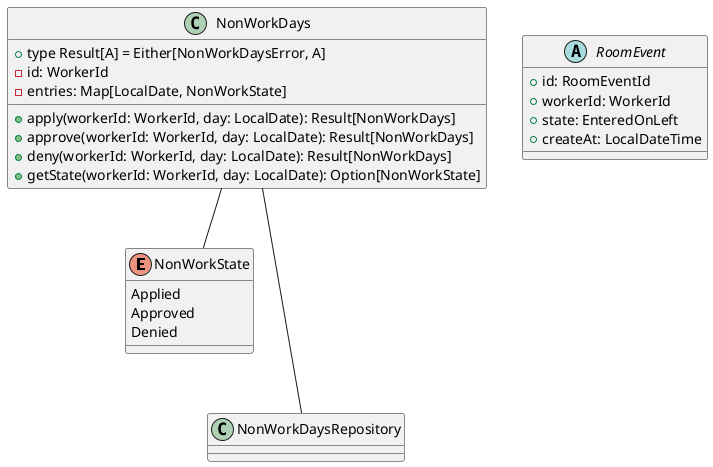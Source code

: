 @startuml

enum NonWorkState {
    Applied
    Approved
    Denied
}

class NonWorkDays {
    + type Result[A] = Either[NonWorkDaysError, A]
    - id: WorkerId
    - entries: Map[LocalDate, NonWorkState]
    + apply(workerId: WorkerId, day: LocalDate): Result[NonWorkDays]
    + approve(workerId: WorkerId, day: LocalDate): Result[NonWorkDays]
    + deny(workerId: WorkerId, day: LocalDate): Result[NonWorkDays]
    + getState(workerId: WorkerId, day: LocalDate): Option[NonWorkState]
}

class NonWorkDaysRepository {
}

NonWorkDays -- NonWorkState
NonWorkDays --- NonWorkDaysRepository

abstract class RoomEvent {
    + id: RoomEventId
    + workerId: WorkerId
    + state: EnteredOnLeft
    + createAt: LocalDateTime
}


@enduml
